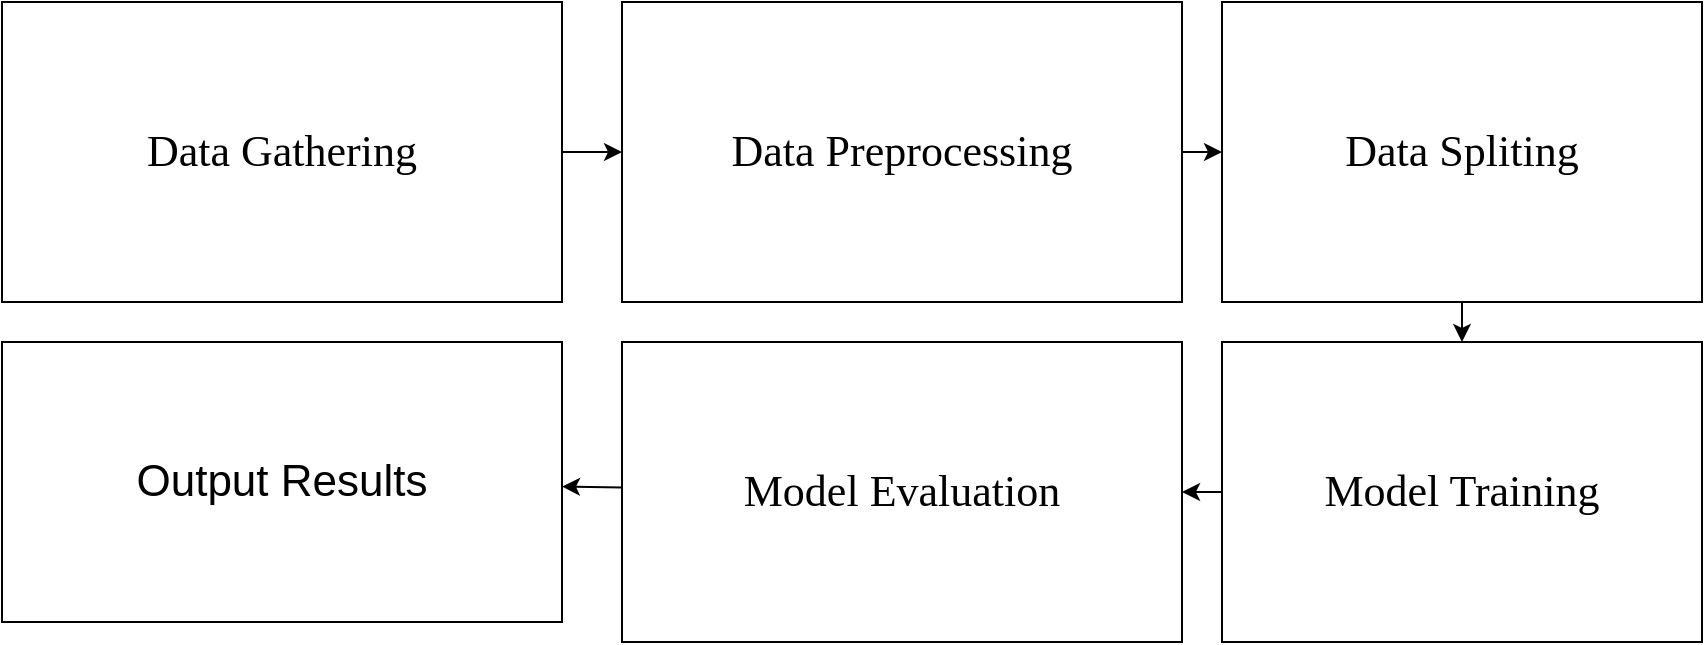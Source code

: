 <mxfile>
    <diagram id="K4bg9q0tNA2zDvVX8TmF" name="Page-1">
        <mxGraphModel dx="976" dy="719" grid="1" gridSize="10" guides="1" tooltips="1" connect="1" arrows="1" fold="1" page="1" pageScale="1" pageWidth="850" pageHeight="1100" math="0" shadow="0">
            <root>
                <mxCell id="0"/>
                <mxCell id="1" parent="0"/>
                <mxCell id="7" style="edgeStyle=none;html=1;entryX=0;entryY=0.5;entryDx=0;entryDy=0;fontFamily=Times New Roman;fontSize=22;" parent="1" source="2" target="3" edge="1">
                    <mxGeometry relative="1" as="geometry"/>
                </mxCell>
                <mxCell id="2" value="Data Gathering" style="rounded=0;whiteSpace=wrap;html=1;fontFamily=Times New Roman;fontSize=22;" parent="1" vertex="1">
                    <mxGeometry y="150" width="280" height="150" as="geometry"/>
                </mxCell>
                <mxCell id="8" style="edgeStyle=none;html=1;entryX=0;entryY=0.5;entryDx=0;entryDy=0;fontFamily=Times New Roman;fontSize=22;" parent="1" source="3" target="4" edge="1">
                    <mxGeometry relative="1" as="geometry"/>
                </mxCell>
                <mxCell id="3" value="Data Preprocessing" style="rounded=0;whiteSpace=wrap;html=1;fontFamily=Times New Roman;fontSize=22;" parent="1" vertex="1">
                    <mxGeometry x="310" y="150" width="280" height="150" as="geometry"/>
                </mxCell>
                <mxCell id="9" style="edgeStyle=none;html=1;entryX=0.5;entryY=0;entryDx=0;entryDy=0;fontFamily=Times New Roman;exitX=0.5;exitY=1;exitDx=0;exitDy=0;fontSize=22;" parent="1" source="4" target="5" edge="1">
                    <mxGeometry relative="1" as="geometry">
                        <mxPoint x="650" y="300" as="sourcePoint"/>
                    </mxGeometry>
                </mxCell>
                <mxCell id="4" value="Data Spliting" style="rounded=0;whiteSpace=wrap;html=1;fontFamily=Times New Roman;fontSize=22;" parent="1" vertex="1">
                    <mxGeometry x="610" y="150" width="240" height="150" as="geometry"/>
                </mxCell>
                <mxCell id="10" style="edgeStyle=none;html=1;fontFamily=Times New Roman;fontSize=22;" parent="1" source="5" target="6" edge="1">
                    <mxGeometry relative="1" as="geometry"/>
                </mxCell>
                <mxCell id="5" value="Model Training" style="rounded=0;whiteSpace=wrap;html=1;fontFamily=Times New Roman;fontSize=22;" parent="1" vertex="1">
                    <mxGeometry x="610" y="320" width="240" height="150" as="geometry"/>
                </mxCell>
                <mxCell id="12" style="edgeStyle=none;html=1;fontFamily=Times New Roman;fontSize=22;" parent="1" source="6" target="11" edge="1">
                    <mxGeometry relative="1" as="geometry"/>
                </mxCell>
                <mxCell id="6" value="Model Evaluation" style="rounded=0;whiteSpace=wrap;html=1;fontFamily=Times New Roman;fontSize=22;" parent="1" vertex="1">
                    <mxGeometry x="310" y="320" width="280" height="150" as="geometry"/>
                </mxCell>
                <mxCell id="11" value="Output&amp;nbsp;Results" style="rounded=0;whiteSpace=wrap;html=1;fontSize=22;" parent="1" vertex="1">
                    <mxGeometry y="320" width="280" height="140" as="geometry"/>
                </mxCell>
            </root>
        </mxGraphModel>
    </diagram>
</mxfile>